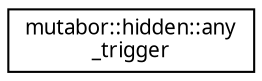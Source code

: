 digraph "Grafische Darstellung der Klassenhierarchie"
{
  edge [fontname="Sans",fontsize="10",labelfontname="Sans",labelfontsize="10"];
  node [fontname="Sans",fontsize="10",shape=record];
  rankdir="LR";
  Node0 [label="mutabor::hidden::any\l_trigger",height=0.2,width=0.4,color="black", fillcolor="white", style="filled",URL="$d1/d32/structmutabor_1_1hidden_1_1any__trigger.html"];
}
